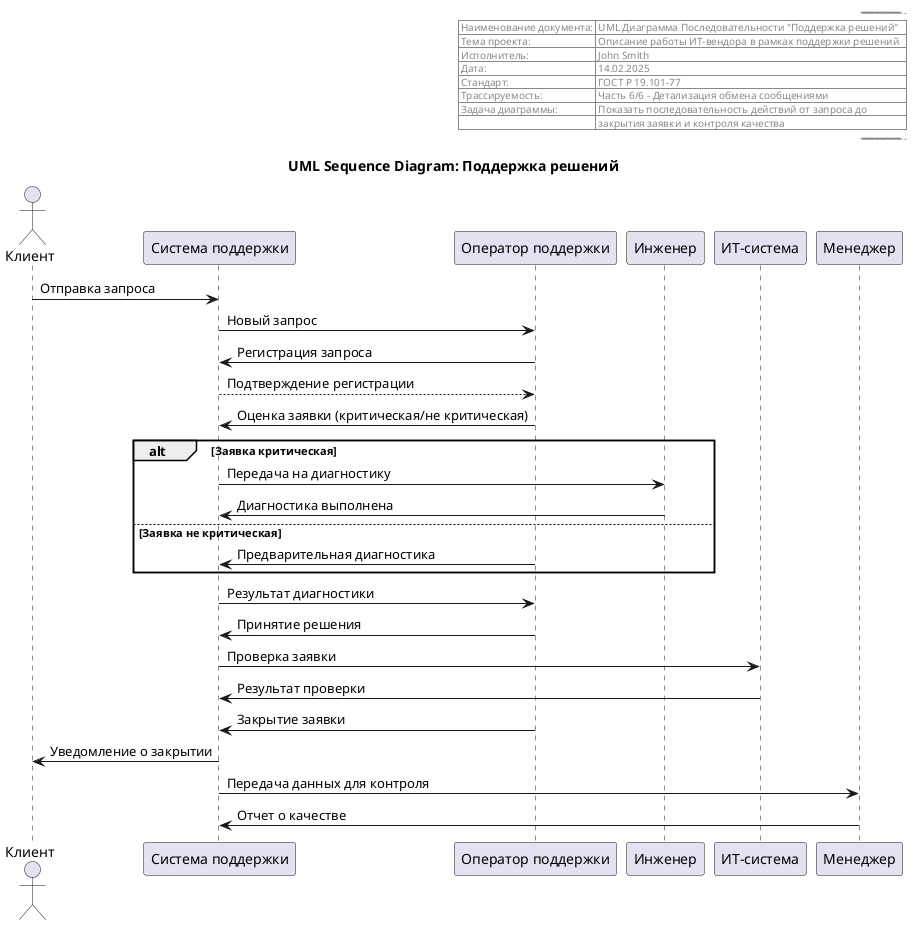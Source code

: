 @startuml
title UML Sequence Diagram: Поддержка решений

header
--------------------------------------------------------------
| Наименование документа: | UML Диаграмма Последовательности "Поддержка решений" |
| Тема проекта:            | Описание работы ИТ-вендора в рамках поддержки решений   |
| Исполнитель:             | John Smith                                            |
| Дата:                    | 14.02.2025                                            |
| Стандарт:                | ГОСТ Р 19.101-77                                       |
| Трассируемость:          | Часть 6/6 – Детализация обмена сообщениями             |
| Задача диаграммы:        | Показать последовательность действий от запроса до     |
|                         | закрытия заявки и контроля качества                   |
--------------------------------------------------------------
end header

actor Клиент
participant "Система поддержки" as System
participant "Оператор поддержки" as Support
participant "Инженер" as Engineer
participant "ИТ-система" as ITSystem
participant "Менеджер" as Manager

Клиент -> System: Отправка запроса
System -> Support: Новый запрос
Support -> System: Регистрация запроса
System --> Support: Подтверждение регистрации
Support -> System: Оценка заявки (критическая/не критическая)
alt Заявка критическая
   System -> Engineer: Передача на диагностику
   Engineer -> System: Диагностика выполнена
else Заявка не критическая
   Support -> System: Предварительная диагностика
end
System -> Support: Результат диагностики
Support -> System: Принятие решения
System -> ITSystem: Проверка заявки
ITSystem -> System: Результат проверки
Support -> System: Закрытие заявки
System -> Клиент: Уведомление о закрытии
System -> Manager: Передача данных для контроля
Manager -> System: Отчет о качестве
@enduml
